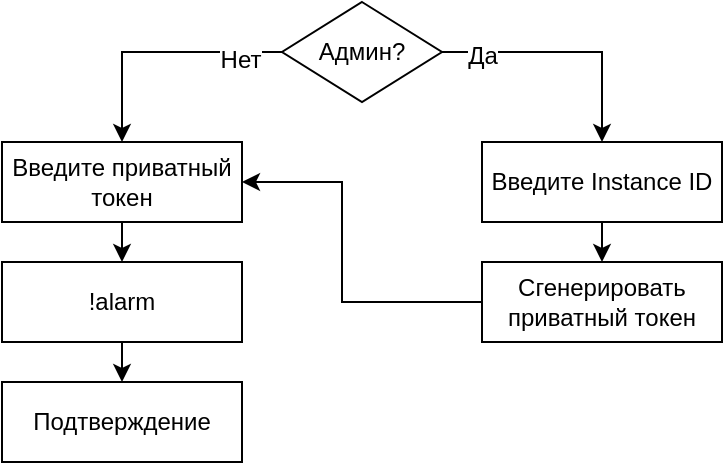 <mxfile version="12.5.1" type="device"><diagram id="TikI5gNNuoR4-nnhyZRI" name="Page-1"><mxGraphModel dx="946" dy="680" grid="1" gridSize="10" guides="1" tooltips="1" connect="1" arrows="1" fold="1" page="1" pageScale="1" pageWidth="850" pageHeight="1100" math="0" shadow="0"><root><mxCell id="0"/><mxCell id="1" parent="0"/><mxCell id="kaidGeD3igCIKIf2QNMq-2" value="Админ?" style="rhombus;whiteSpace=wrap;html=1;" vertex="1" parent="1"><mxGeometry x="330" y="210" width="80" height="50" as="geometry"/></mxCell><mxCell id="kaidGeD3igCIKIf2QNMq-3" value="Введите Instance ID" style="rounded=0;whiteSpace=wrap;html=1;" vertex="1" parent="1"><mxGeometry x="430" y="280" width="120" height="40" as="geometry"/></mxCell><mxCell id="kaidGeD3igCIKIf2QNMq-4" value="Введите приватный токен" style="rounded=0;whiteSpace=wrap;html=1;" vertex="1" parent="1"><mxGeometry x="190" y="280" width="120" height="40" as="geometry"/></mxCell><mxCell id="kaidGeD3igCIKIf2QNMq-5" value="Сгенерировать приватный токен" style="rounded=0;whiteSpace=wrap;html=1;" vertex="1" parent="1"><mxGeometry x="430" y="340" width="120" height="40" as="geometry"/></mxCell><mxCell id="kaidGeD3igCIKIf2QNMq-6" value="" style="endArrow=classic;html=1;exitX=1;exitY=0.5;exitDx=0;exitDy=0;entryX=0.5;entryY=0;entryDx=0;entryDy=0;rounded=0;" edge="1" parent="1" source="kaidGeD3igCIKIf2QNMq-2" target="kaidGeD3igCIKIf2QNMq-3"><mxGeometry width="50" height="50" relative="1" as="geometry"><mxPoint x="410" y="230" as="sourcePoint"/><mxPoint x="460" y="180" as="targetPoint"/><Array as="points"><mxPoint x="490" y="235"/></Array></mxGeometry></mxCell><mxCell id="kaidGeD3igCIKIf2QNMq-11" value="Да" style="text;html=1;align=center;verticalAlign=middle;resizable=0;points=[];labelBackgroundColor=#ffffff;" vertex="1" connectable="0" parent="kaidGeD3igCIKIf2QNMq-6"><mxGeometry x="-0.68" y="-2" relative="1" as="geometry"><mxPoint as="offset"/></mxGeometry></mxCell><mxCell id="kaidGeD3igCIKIf2QNMq-7" value="" style="endArrow=classic;html=1;exitX=0;exitY=0.5;exitDx=0;exitDy=0;entryX=0.5;entryY=0;entryDx=0;entryDy=0;rounded=0;" edge="1" parent="1" source="kaidGeD3igCIKIf2QNMq-2" target="kaidGeD3igCIKIf2QNMq-4"><mxGeometry width="50" height="50" relative="1" as="geometry"><mxPoint x="190" y="450" as="sourcePoint"/><mxPoint x="240" y="400" as="targetPoint"/><Array as="points"><mxPoint x="250" y="235"/></Array></mxGeometry></mxCell><mxCell id="kaidGeD3igCIKIf2QNMq-10" value="Нет" style="text;html=1;align=center;verticalAlign=middle;resizable=0;points=[];labelBackgroundColor=#ffffff;" vertex="1" connectable="0" parent="kaidGeD3igCIKIf2QNMq-7"><mxGeometry x="-0.664" y="4" relative="1" as="geometry"><mxPoint as="offset"/></mxGeometry></mxCell><mxCell id="kaidGeD3igCIKIf2QNMq-8" value="!alarm" style="rounded=0;whiteSpace=wrap;html=1;" vertex="1" parent="1"><mxGeometry x="190" y="340" width="120" height="40" as="geometry"/></mxCell><mxCell id="kaidGeD3igCIKIf2QNMq-9" value="" style="endArrow=classic;html=1;exitX=0;exitY=0.5;exitDx=0;exitDy=0;entryX=1;entryY=0.5;entryDx=0;entryDy=0;rounded=0;" edge="1" parent="1" source="kaidGeD3igCIKIf2QNMq-5" target="kaidGeD3igCIKIf2QNMq-4"><mxGeometry width="50" height="50" relative="1" as="geometry"><mxPoint x="190" y="530" as="sourcePoint"/><mxPoint x="240" y="480" as="targetPoint"/><Array as="points"><mxPoint x="360" y="360"/><mxPoint x="360" y="300"/></Array></mxGeometry></mxCell><mxCell id="kaidGeD3igCIKIf2QNMq-12" value="Подтверждение" style="rounded=0;whiteSpace=wrap;html=1;" vertex="1" parent="1"><mxGeometry x="190" y="400" width="120" height="40" as="geometry"/></mxCell><mxCell id="kaidGeD3igCIKIf2QNMq-13" value="" style="endArrow=classic;html=1;exitX=0.5;exitY=1;exitDx=0;exitDy=0;" edge="1" parent="1" source="kaidGeD3igCIKIf2QNMq-4"><mxGeometry width="50" height="50" relative="1" as="geometry"><mxPoint x="190" y="510" as="sourcePoint"/><mxPoint x="250" y="340" as="targetPoint"/></mxGeometry></mxCell><mxCell id="kaidGeD3igCIKIf2QNMq-14" value="" style="endArrow=classic;html=1;exitX=0.5;exitY=1;exitDx=0;exitDy=0;entryX=0.5;entryY=0;entryDx=0;entryDy=0;" edge="1" parent="1" source="kaidGeD3igCIKIf2QNMq-3" target="kaidGeD3igCIKIf2QNMq-5"><mxGeometry width="50" height="50" relative="1" as="geometry"><mxPoint x="190" y="510" as="sourcePoint"/><mxPoint x="240" y="460" as="targetPoint"/></mxGeometry></mxCell><mxCell id="kaidGeD3igCIKIf2QNMq-15" value="" style="endArrow=classic;html=1;entryX=0.5;entryY=0;entryDx=0;entryDy=0;exitX=0.5;exitY=1;exitDx=0;exitDy=0;" edge="1" parent="1" source="kaidGeD3igCIKIf2QNMq-8" target="kaidGeD3igCIKIf2QNMq-12"><mxGeometry width="50" height="50" relative="1" as="geometry"><mxPoint x="540" y="480" as="sourcePoint"/><mxPoint x="290" y="540" as="targetPoint"/></mxGeometry></mxCell></root></mxGraphModel></diagram></mxfile>